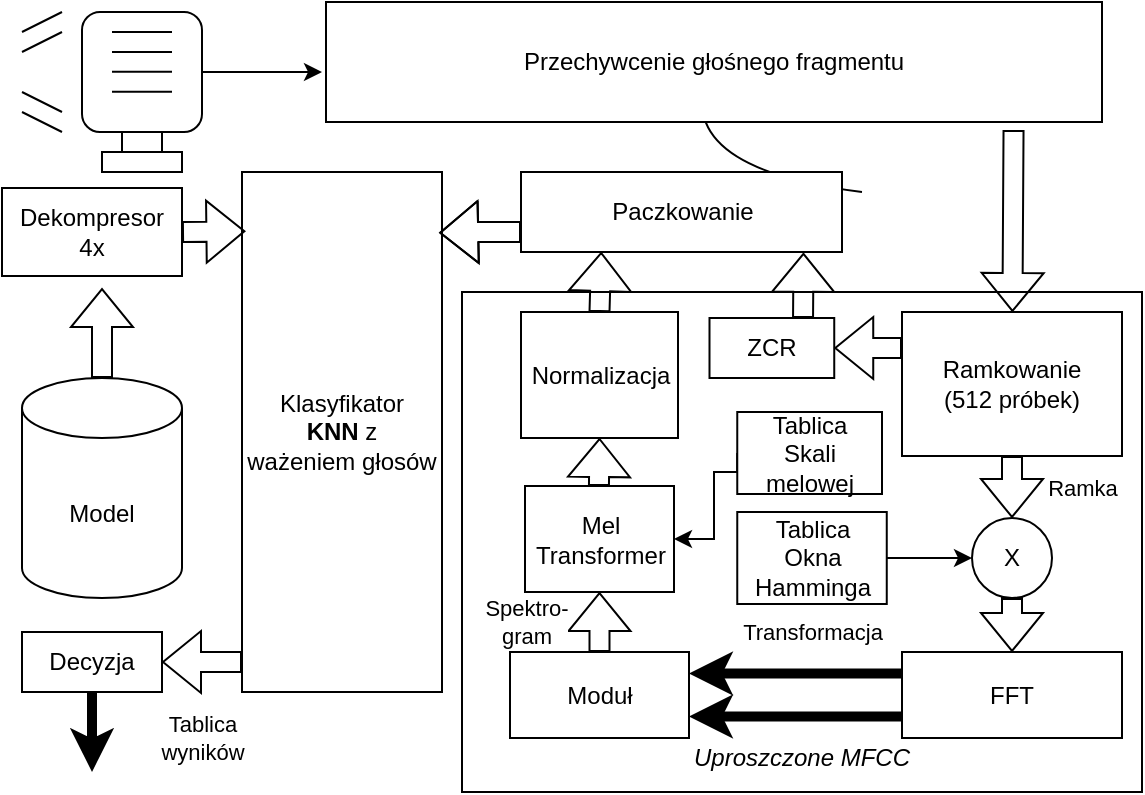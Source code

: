 <mxfile version="23.1.5" type="device">
  <diagram name="Strona-1" id="fxJRpwUc8-q8Fkyzjm5L">
    <mxGraphModel dx="923" dy="785" grid="1" gridSize="10" guides="1" tooltips="1" connect="1" arrows="1" fold="1" page="1" pageScale="1" pageWidth="583" pageHeight="413" math="0" shadow="0">
      <root>
        <mxCell id="0" />
        <mxCell id="1" parent="0" />
        <mxCell id="wvDRkDG8p7xyPUtSe_XZ-64" value="&lt;br&gt;&lt;br&gt;&lt;br&gt;&lt;br&gt;&lt;br&gt;&lt;br&gt;&lt;br&gt;&lt;br&gt;&lt;br&gt;&lt;br&gt;&lt;br&gt;&lt;br&gt;&lt;br&gt;&lt;br&gt;&lt;br&gt;&lt;i&gt;Uproszczone MFCC&lt;/i&gt;" style="rounded=0;whiteSpace=wrap;html=1;" parent="1" vertex="1">
          <mxGeometry x="240" y="160" width="340" height="250" as="geometry" />
        </mxCell>
        <mxCell id="wvDRkDG8p7xyPUtSe_XZ-2" value="" style="rounded=1;whiteSpace=wrap;html=1;" parent="1" vertex="1">
          <mxGeometry x="50" y="20" width="60" height="60" as="geometry" />
        </mxCell>
        <mxCell id="wvDRkDG8p7xyPUtSe_XZ-3" value="" style="rounded=0;whiteSpace=wrap;html=1;" parent="1" vertex="1">
          <mxGeometry x="70" y="80" width="20" height="10" as="geometry" />
        </mxCell>
        <mxCell id="wvDRkDG8p7xyPUtSe_XZ-4" value="" style="rounded=0;whiteSpace=wrap;html=1;" parent="1" vertex="1">
          <mxGeometry x="60" y="90" width="40" height="10" as="geometry" />
        </mxCell>
        <mxCell id="wvDRkDG8p7xyPUtSe_XZ-5" value="" style="endArrow=none;html=1;rounded=0;" parent="1" edge="1">
          <mxGeometry width="50" height="50" relative="1" as="geometry">
            <mxPoint x="65" y="30" as="sourcePoint" />
            <mxPoint x="95" y="30" as="targetPoint" />
          </mxGeometry>
        </mxCell>
        <mxCell id="wvDRkDG8p7xyPUtSe_XZ-6" value="" style="endArrow=none;html=1;rounded=0;" parent="1" edge="1">
          <mxGeometry width="50" height="50" relative="1" as="geometry">
            <mxPoint x="65" y="40" as="sourcePoint" />
            <mxPoint x="95" y="40" as="targetPoint" />
          </mxGeometry>
        </mxCell>
        <mxCell id="wvDRkDG8p7xyPUtSe_XZ-7" value="" style="endArrow=none;html=1;rounded=0;" parent="1" edge="1">
          <mxGeometry width="50" height="50" relative="1" as="geometry">
            <mxPoint x="65" y="49.93" as="sourcePoint" />
            <mxPoint x="95" y="49.93" as="targetPoint" />
          </mxGeometry>
        </mxCell>
        <mxCell id="wvDRkDG8p7xyPUtSe_XZ-8" value="" style="endArrow=none;html=1;rounded=0;" parent="1" edge="1">
          <mxGeometry width="50" height="50" relative="1" as="geometry">
            <mxPoint x="65" y="59.93" as="sourcePoint" />
            <mxPoint x="95" y="59.93" as="targetPoint" />
          </mxGeometry>
        </mxCell>
        <mxCell id="wvDRkDG8p7xyPUtSe_XZ-9" value="" style="endArrow=none;html=1;rounded=0;" parent="1" edge="1">
          <mxGeometry width="50" height="50" relative="1" as="geometry">
            <mxPoint x="20" y="70" as="sourcePoint" />
            <mxPoint x="40" y="80" as="targetPoint" />
          </mxGeometry>
        </mxCell>
        <mxCell id="wvDRkDG8p7xyPUtSe_XZ-10" value="" style="endArrow=none;html=1;rounded=0;" parent="1" edge="1">
          <mxGeometry width="50" height="50" relative="1" as="geometry">
            <mxPoint x="20" y="30" as="sourcePoint" />
            <mxPoint x="40" y="20" as="targetPoint" />
          </mxGeometry>
        </mxCell>
        <mxCell id="wvDRkDG8p7xyPUtSe_XZ-12" value="" style="endArrow=none;html=1;rounded=0;" parent="1" edge="1">
          <mxGeometry width="50" height="50" relative="1" as="geometry">
            <mxPoint x="20" y="60" as="sourcePoint" />
            <mxPoint x="40" y="70" as="targetPoint" />
          </mxGeometry>
        </mxCell>
        <mxCell id="wvDRkDG8p7xyPUtSe_XZ-15" value="" style="endArrow=none;html=1;rounded=0;" parent="1" edge="1">
          <mxGeometry width="50" height="50" relative="1" as="geometry">
            <mxPoint x="20" y="40" as="sourcePoint" />
            <mxPoint x="40" y="30" as="targetPoint" />
          </mxGeometry>
        </mxCell>
        <mxCell id="wvDRkDG8p7xyPUtSe_XZ-16" value="" style="endArrow=classic;html=1;rounded=0;exitX=1;exitY=0.5;exitDx=0;exitDy=0;" parent="1" source="wvDRkDG8p7xyPUtSe_XZ-2" edge="1">
          <mxGeometry y="10" width="50" height="50" relative="1" as="geometry">
            <mxPoint x="120" y="100" as="sourcePoint" />
            <mxPoint x="170" y="50" as="targetPoint" />
            <mxPoint as="offset" />
          </mxGeometry>
        </mxCell>
        <mxCell id="wvDRkDG8p7xyPUtSe_XZ-29" value="" style="endArrow=classic;html=1;rounded=0;exitX=0.5;exitY=1;exitDx=0;exitDy=0;entryX=0.5;entryY=0;entryDx=0;entryDy=0;curved=1;" parent="1" edge="1">
          <mxGeometry width="50" height="50" relative="1" as="geometry">
            <mxPoint x="440" y="110" as="sourcePoint" />
            <mxPoint x="410" y="40" as="targetPoint" />
            <Array as="points">
              <mxPoint x="360" y="100" />
              <mxPoint x="360" y="30" />
            </Array>
          </mxGeometry>
        </mxCell>
        <mxCell id="wvDRkDG8p7xyPUtSe_XZ-42" value="Model" style="shape=cylinder3;whiteSpace=wrap;html=1;boundedLbl=1;backgroundOutline=1;size=15;" parent="1" vertex="1">
          <mxGeometry x="20" y="203" width="80" height="110" as="geometry" />
        </mxCell>
        <mxCell id="wvDRkDG8p7xyPUtSe_XZ-43" value="Klasyfikator &lt;br&gt;&lt;b&gt;KNN&lt;/b&gt; z &lt;br&gt;ważeniem głosów" style="rounded=0;whiteSpace=wrap;html=1;" parent="1" vertex="1">
          <mxGeometry x="130" y="100" width="100" height="260" as="geometry" />
        </mxCell>
        <mxCell id="wvDRkDG8p7xyPUtSe_XZ-59" style="edgeStyle=orthogonalEdgeStyle;rounded=0;orthogonalLoop=1;jettySize=auto;html=1;exitX=0;exitY=0.25;exitDx=0;exitDy=0;entryX=1;entryY=0.25;entryDx=0;entryDy=0;strokeWidth=5;" parent="1" source="wvDRkDG8p7xyPUtSe_XZ-54" target="wvDRkDG8p7xyPUtSe_XZ-58" edge="1">
          <mxGeometry relative="1" as="geometry" />
        </mxCell>
        <mxCell id="wvDRkDG8p7xyPUtSe_XZ-96" value="Transformacja" style="edgeLabel;html=1;align=center;verticalAlign=middle;resizable=0;points=[];" parent="wvDRkDG8p7xyPUtSe_XZ-59" vertex="1" connectable="0">
          <mxGeometry x="0.192" y="-1" relative="1" as="geometry">
            <mxPoint x="18" y="-20" as="offset" />
          </mxGeometry>
        </mxCell>
        <mxCell id="wvDRkDG8p7xyPUtSe_XZ-60" style="edgeStyle=orthogonalEdgeStyle;rounded=0;orthogonalLoop=1;jettySize=auto;html=1;exitX=0;exitY=0.75;exitDx=0;exitDy=0;entryX=1;entryY=0.75;entryDx=0;entryDy=0;strokeWidth=5;" parent="1" source="wvDRkDG8p7xyPUtSe_XZ-54" target="wvDRkDG8p7xyPUtSe_XZ-58" edge="1">
          <mxGeometry relative="1" as="geometry" />
        </mxCell>
        <mxCell id="wvDRkDG8p7xyPUtSe_XZ-54" value="FFT" style="rounded=0;whiteSpace=wrap;html=1;" parent="1" vertex="1">
          <mxGeometry x="460" y="340" width="110" height="43" as="geometry" />
        </mxCell>
        <mxCell id="wvDRkDG8p7xyPUtSe_XZ-55" value="" style="shape=flexArrow;endArrow=classic;html=1;rounded=0;entryX=0.5;entryY=0;entryDx=0;entryDy=0;exitX=0.5;exitY=1;exitDx=0;exitDy=0;" parent="1" source="wvDRkDG8p7xyPUtSe_XZ-62" target="wvDRkDG8p7xyPUtSe_XZ-54" edge="1">
          <mxGeometry width="50" height="50" relative="1" as="geometry">
            <mxPoint x="515" y="313.0" as="sourcePoint" />
            <mxPoint x="280" y="130" as="targetPoint" />
          </mxGeometry>
        </mxCell>
        <mxCell id="wvDRkDG8p7xyPUtSe_XZ-95" value="&lt;div&gt;&lt;br/&gt;&lt;/div&gt;" style="edgeLabel;html=1;align=center;verticalAlign=middle;resizable=0;points=[];" parent="wvDRkDG8p7xyPUtSe_XZ-55" vertex="1" connectable="0">
          <mxGeometry x="-0.04" y="1" relative="1" as="geometry">
            <mxPoint as="offset" />
          </mxGeometry>
        </mxCell>
        <mxCell id="wvDRkDG8p7xyPUtSe_XZ-58" value="Moduł" style="rounded=0;whiteSpace=wrap;html=1;" parent="1" vertex="1">
          <mxGeometry x="264" y="340" width="89.5" height="43" as="geometry" />
        </mxCell>
        <mxCell id="wvDRkDG8p7xyPUtSe_XZ-61" value="Tablica&lt;br&gt;Okna&lt;br&gt;Hamminga" style="rounded=0;whiteSpace=wrap;html=1;" parent="1" vertex="1">
          <mxGeometry x="377.63" y="270" width="74.75" height="46" as="geometry" />
        </mxCell>
        <mxCell id="wvDRkDG8p7xyPUtSe_XZ-63" value="" style="endArrow=classic;html=1;rounded=0;entryX=0;entryY=0.5;entryDx=0;entryDy=0;exitX=1;exitY=0.5;exitDx=0;exitDy=0;" parent="1" source="wvDRkDG8p7xyPUtSe_XZ-61" target="wvDRkDG8p7xyPUtSe_XZ-62" edge="1">
          <mxGeometry width="50" height="50" relative="1" as="geometry">
            <mxPoint x="470" y="214" as="sourcePoint" />
            <mxPoint x="280" y="190" as="targetPoint" />
          </mxGeometry>
        </mxCell>
        <mxCell id="wvDRkDG8p7xyPUtSe_XZ-69" style="edgeStyle=orthogonalEdgeStyle;rounded=0;orthogonalLoop=1;jettySize=auto;html=1;exitX=0;exitY=0.5;exitDx=0;exitDy=0;entryX=1;entryY=0.5;entryDx=0;entryDy=0;" parent="1" source="wvDRkDG8p7xyPUtSe_XZ-67" target="wvDRkDG8p7xyPUtSe_XZ-68" edge="1">
          <mxGeometry relative="1" as="geometry">
            <Array as="points">
              <mxPoint x="377" y="250" />
              <mxPoint x="366" y="250" />
              <mxPoint x="366" y="284" />
            </Array>
          </mxGeometry>
        </mxCell>
        <mxCell id="wvDRkDG8p7xyPUtSe_XZ-67" value="Tablica&lt;br&gt;Skali&lt;br&gt;melowej" style="rounded=0;whiteSpace=wrap;html=1;" parent="1" vertex="1">
          <mxGeometry x="377.63" y="220" width="72.37" height="41" as="geometry" />
        </mxCell>
        <mxCell id="wvDRkDG8p7xyPUtSe_XZ-68" value="Mel&lt;br&gt;Transformer" style="rounded=0;whiteSpace=wrap;html=1;" parent="1" vertex="1">
          <mxGeometry x="271.5" y="257" width="74.5" height="53" as="geometry" />
        </mxCell>
        <mxCell id="wvDRkDG8p7xyPUtSe_XZ-70" value="" style="shape=flexArrow;endArrow=classic;html=1;rounded=0;exitX=0.5;exitY=0;exitDx=0;exitDy=0;entryX=0.5;entryY=1;entryDx=0;entryDy=0;" parent="1" source="wvDRkDG8p7xyPUtSe_XZ-58" target="wvDRkDG8p7xyPUtSe_XZ-68" edge="1">
          <mxGeometry width="50" height="50" relative="1" as="geometry">
            <mxPoint x="230" y="240" as="sourcePoint" />
            <mxPoint x="280" y="190" as="targetPoint" />
          </mxGeometry>
        </mxCell>
        <mxCell id="wvDRkDG8p7xyPUtSe_XZ-97" value="Spektro-&lt;br&gt;gram" style="edgeLabel;html=1;align=center;verticalAlign=middle;resizable=0;points=[];" parent="wvDRkDG8p7xyPUtSe_XZ-70" vertex="1" connectable="0">
          <mxGeometry x="0.047" y="-4" relative="1" as="geometry">
            <mxPoint x="-41" as="offset" />
          </mxGeometry>
        </mxCell>
        <mxCell id="Ov3hRwf1QGuljmez7Bbz-11" style="edgeStyle=orthogonalEdgeStyle;rounded=0;orthogonalLoop=1;jettySize=auto;html=1;exitX=0.5;exitY=0;exitDx=0;exitDy=0;entryX=0.25;entryY=1;entryDx=0;entryDy=0;shape=flexArrow;" parent="1" source="wvDRkDG8p7xyPUtSe_XZ-73" target="Ov3hRwf1QGuljmez7Bbz-7" edge="1">
          <mxGeometry relative="1" as="geometry" />
        </mxCell>
        <mxCell id="wvDRkDG8p7xyPUtSe_XZ-73" value="Normalizacja" style="rounded=0;whiteSpace=wrap;html=1;" parent="1" vertex="1">
          <mxGeometry x="269.5" y="170" width="78.5" height="63" as="geometry" />
        </mxCell>
        <mxCell id="wvDRkDG8p7xyPUtSe_XZ-74" value="" style="shape=flexArrow;endArrow=classic;html=1;rounded=0;exitX=0.5;exitY=0;exitDx=0;exitDy=0;entryX=0.5;entryY=1;entryDx=0;entryDy=0;" parent="1" target="wvDRkDG8p7xyPUtSe_XZ-73" edge="1">
          <mxGeometry x="-0.176" y="39" width="50" height="50" relative="1" as="geometry">
            <mxPoint x="308.47" y="257" as="sourcePoint" />
            <mxPoint x="308" y="220" as="targetPoint" />
            <mxPoint as="offset" />
          </mxGeometry>
        </mxCell>
        <mxCell id="wvDRkDG8p7xyPUtSe_XZ-76" value="Dekompresor&lt;br&gt;4x" style="rounded=0;whiteSpace=wrap;html=1;" parent="1" vertex="1">
          <mxGeometry x="10" y="108" width="90" height="44" as="geometry" />
        </mxCell>
        <mxCell id="wvDRkDG8p7xyPUtSe_XZ-77" value="" style="shape=flexArrow;endArrow=classic;html=1;rounded=0;exitX=0.5;exitY=0;exitDx=0;exitDy=0;exitPerimeter=0;" parent="1" source="wvDRkDG8p7xyPUtSe_XZ-42" edge="1">
          <mxGeometry width="50" height="50" relative="1" as="geometry">
            <mxPoint x="10" y="208" as="sourcePoint" />
            <mxPoint x="60" y="158" as="targetPoint" />
          </mxGeometry>
        </mxCell>
        <mxCell id="wvDRkDG8p7xyPUtSe_XZ-78" value="" style="shape=flexArrow;endArrow=classic;html=1;rounded=0;exitX=1;exitY=0.5;exitDx=0;exitDy=0;entryX=0.017;entryY=0.114;entryDx=0;entryDy=0;entryPerimeter=0;" parent="1" source="wvDRkDG8p7xyPUtSe_XZ-76" target="wvDRkDG8p7xyPUtSe_XZ-43" edge="1">
          <mxGeometry width="50" height="50" relative="1" as="geometry">
            <mxPoint x="230" y="149" as="sourcePoint" />
            <mxPoint x="280" y="99" as="targetPoint" />
          </mxGeometry>
        </mxCell>
        <mxCell id="wvDRkDG8p7xyPUtSe_XZ-87" value="Ramkowanie &lt;br&gt;(512 próbek)" style="rounded=0;whiteSpace=wrap;html=1;" parent="1" vertex="1">
          <mxGeometry x="460" y="170" width="110" height="72" as="geometry" />
        </mxCell>
        <mxCell id="wvDRkDG8p7xyPUtSe_XZ-89" value="" style="shape=flexArrow;endArrow=classic;html=1;rounded=0;entryX=0.5;entryY=0;entryDx=0;entryDy=0;exitX=0.5;exitY=1;exitDx=0;exitDy=0;" parent="1" target="wvDRkDG8p7xyPUtSe_XZ-62" edge="1">
          <mxGeometry width="50" height="50" relative="1" as="geometry">
            <mxPoint x="515" y="313.0" as="sourcePoint" />
            <mxPoint x="515" y="340" as="targetPoint" />
          </mxGeometry>
        </mxCell>
        <mxCell id="wvDRkDG8p7xyPUtSe_XZ-62" value="X" style="ellipse;whiteSpace=wrap;html=1;" parent="1" vertex="1">
          <mxGeometry x="495" y="273" width="40" height="40" as="geometry" />
        </mxCell>
        <mxCell id="wvDRkDG8p7xyPUtSe_XZ-91" value="" style="shape=flexArrow;endArrow=classic;html=1;rounded=0;exitX=0.5;exitY=1;exitDx=0;exitDy=0;entryX=0.5;entryY=0;entryDx=0;entryDy=0;" parent="1" source="wvDRkDG8p7xyPUtSe_XZ-87" target="wvDRkDG8p7xyPUtSe_XZ-62" edge="1">
          <mxGeometry width="50" height="50" relative="1" as="geometry">
            <mxPoint x="230" y="180" as="sourcePoint" />
            <mxPoint x="280" y="130" as="targetPoint" />
          </mxGeometry>
        </mxCell>
        <mxCell id="wvDRkDG8p7xyPUtSe_XZ-94" value="Ramka" style="edgeLabel;html=1;align=center;verticalAlign=middle;resizable=0;points=[];" parent="wvDRkDG8p7xyPUtSe_XZ-91" vertex="1" connectable="0">
          <mxGeometry x="0.116" y="3" relative="1" as="geometry">
            <mxPoint x="32" y="-2" as="offset" />
          </mxGeometry>
        </mxCell>
        <mxCell id="wvDRkDG8p7xyPUtSe_XZ-92" value="" style="shape=flexArrow;endArrow=classic;html=1;rounded=0;exitX=0.886;exitY=1.067;exitDx=0;exitDy=0;exitPerimeter=0;" parent="1" source="oEFN-m86eb2P2HaJ6Xg6-4" target="wvDRkDG8p7xyPUtSe_XZ-87" edge="1">
          <mxGeometry width="50" height="50" relative="1" as="geometry">
            <mxPoint x="515" y="120" as="sourcePoint" />
            <mxPoint x="280" y="130" as="targetPoint" />
          </mxGeometry>
        </mxCell>
        <mxCell id="wvDRkDG8p7xyPUtSe_XZ-106" value="" style="shape=flexArrow;endArrow=classic;html=1;rounded=0;exitX=0;exitY=0.5;exitDx=0;exitDy=0;" parent="1" edge="1">
          <mxGeometry width="50" height="50" relative="1" as="geometry">
            <mxPoint x="130" y="345" as="sourcePoint" />
            <mxPoint x="90" y="345" as="targetPoint" />
          </mxGeometry>
        </mxCell>
        <mxCell id="wvDRkDG8p7xyPUtSe_XZ-111" value="Tablica &lt;br&gt;wyników" style="edgeLabel;html=1;align=center;verticalAlign=middle;resizable=0;points=[];" parent="wvDRkDG8p7xyPUtSe_XZ-106" vertex="1" connectable="0">
          <mxGeometry x="-0.243" y="-3" relative="1" as="geometry">
            <mxPoint x="-5" y="41" as="offset" />
          </mxGeometry>
        </mxCell>
        <mxCell id="wvDRkDG8p7xyPUtSe_XZ-108" value="Decyzja" style="rounded=0;whiteSpace=wrap;html=1;" parent="1" vertex="1">
          <mxGeometry x="20" y="330" width="70" height="30" as="geometry" />
        </mxCell>
        <mxCell id="wvDRkDG8p7xyPUtSe_XZ-110" value="" style="endArrow=classic;html=1;rounded=0;exitX=0.5;exitY=1;exitDx=0;exitDy=0;strokeWidth=5;" parent="1" source="wvDRkDG8p7xyPUtSe_XZ-108" edge="1">
          <mxGeometry width="50" height="50" relative="1" as="geometry">
            <mxPoint x="230" y="240" as="sourcePoint" />
            <mxPoint x="55" y="400" as="targetPoint" />
          </mxGeometry>
        </mxCell>
        <mxCell id="Ov3hRwf1QGuljmez7Bbz-1" value="ZCR" style="rounded=0;whiteSpace=wrap;html=1;" parent="1" vertex="1">
          <mxGeometry x="363.75" y="173" width="62.37" height="30" as="geometry" />
        </mxCell>
        <mxCell id="Ov3hRwf1QGuljmez7Bbz-2" value="" style="shape=flexArrow;endArrow=classic;html=1;rounded=0;entryX=1;entryY=0.5;entryDx=0;entryDy=0;exitX=0;exitY=0.25;exitDx=0;exitDy=0;" parent="1" source="wvDRkDG8p7xyPUtSe_XZ-87" target="Ov3hRwf1QGuljmez7Bbz-1" edge="1">
          <mxGeometry width="50" height="50" relative="1" as="geometry">
            <mxPoint x="400" y="250" as="sourcePoint" />
            <mxPoint x="450" y="200" as="targetPoint" />
          </mxGeometry>
        </mxCell>
        <mxCell id="Ov3hRwf1QGuljmez7Bbz-14" style="edgeStyle=orthogonalEdgeStyle;rounded=0;orthogonalLoop=1;jettySize=auto;html=1;exitX=0;exitY=0.75;exitDx=0;exitDy=0;entryX=0.986;entryY=0.117;entryDx=0;entryDy=0;shape=flexArrow;entryPerimeter=0;" parent="1" source="Ov3hRwf1QGuljmez7Bbz-7" target="wvDRkDG8p7xyPUtSe_XZ-43" edge="1">
          <mxGeometry relative="1" as="geometry" />
        </mxCell>
        <mxCell id="Ov3hRwf1QGuljmez7Bbz-7" value="Paczkowanie" style="rounded=0;whiteSpace=wrap;html=1;" parent="1" vertex="1">
          <mxGeometry x="269.5" y="100" width="160.5" height="40" as="geometry" />
        </mxCell>
        <mxCell id="Ov3hRwf1QGuljmez7Bbz-10" style="edgeStyle=orthogonalEdgeStyle;rounded=0;orthogonalLoop=1;jettySize=auto;html=1;exitX=0.75;exitY=0;exitDx=0;exitDy=0;entryX=0.88;entryY=1.01;entryDx=0;entryDy=0;entryPerimeter=0;shape=flexArrow;" parent="1" source="Ov3hRwf1QGuljmez7Bbz-1" target="Ov3hRwf1QGuljmez7Bbz-7" edge="1">
          <mxGeometry relative="1" as="geometry" />
        </mxCell>
        <mxCell id="oEFN-m86eb2P2HaJ6Xg6-4" value="Przechywcenie głośnego fragmentu" style="rounded=0;whiteSpace=wrap;html=1;" parent="1" vertex="1">
          <mxGeometry x="172" y="15" width="388" height="60" as="geometry" />
        </mxCell>
      </root>
    </mxGraphModel>
  </diagram>
</mxfile>
